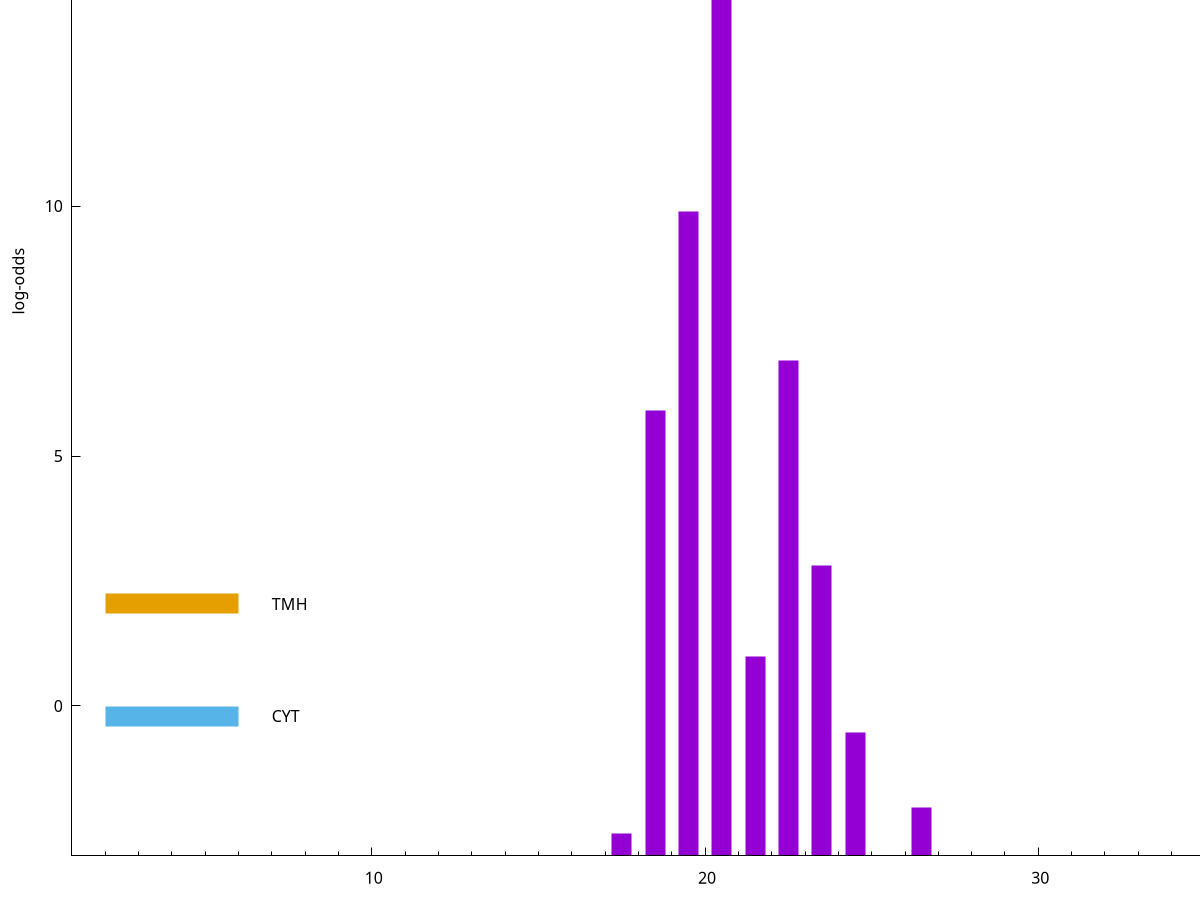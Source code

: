 set title "LipoP predictions for SRR3996260.gff"
set size 2., 1.4
set xrange [1:70] 
set mxtics 10
set yrange [-3:20]
set y2range [0:23]
set ylabel "log-odds"
set term postscript eps color solid "Helvetica" 30
set output "SRR3996260.gff4.eps"
set arrow from 2,17.6732 to 6,17.6732 nohead lt 1 lw 20
set label "SpI" at 7,17.6732
set arrow from 2,2.0406 to 6,2.0406 nohead lt 4 lw 20
set label "TMH" at 7,2.0406
set arrow from 2,-0.200913 to 6,-0.200913 nohead lt 3 lw 20
set label "CYT" at 7,-0.200913
set arrow from 2,17.6732 to 6,17.6732 nohead lt 1 lw 20
set label "SpI" at 7,17.6732
# NOTE: The scores below are the log-odds scores with the threshold
# NOTE: subtracted (a hack to make gnuplot make the histogram all
# NOTE: look nice).
plot "-" axes x1y2 title "" with impulses lt 1 lw 20
20.500000 20.665300
19.500000 12.898500
22.500000 9.914410
18.500000 8.903890
23.500000 5.818030
21.500000 3.980526
24.500000 2.471879
26.500000 0.972400
17.500000 0.441430
e
exit

